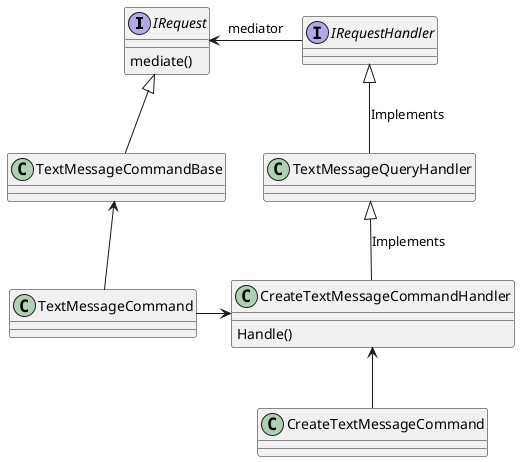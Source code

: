 @startuml Note Component

' Interfaces, Classes, Methods
Interface IRequest 
interface IRequestHandler
Class TextMessageCommandBase
Class TextMessageQueryHandler
Class CreateTextMessageCommandHandler

IRequest : mediate()
CreateTextMessageCommandHandler : Handle()

' Relationship
IRequest <- IRequestHandler : mediator
IRequest -[hidden]-> TextMessageQueryHandler

IRequest <|-- TextMessageCommandBase
IRequestHandler <|-- TextMessageQueryHandler : Implements
CreateTextMessageCommand -up-> CreateTextMessageCommandHandler
TextMessageQueryHandler <|-- CreateTextMessageCommandHandler : Implements
TextMessageCommand -up-> TextMessageCommandBase
TextMessageCommand -right-> CreateTextMessageCommandHandler

@enduml